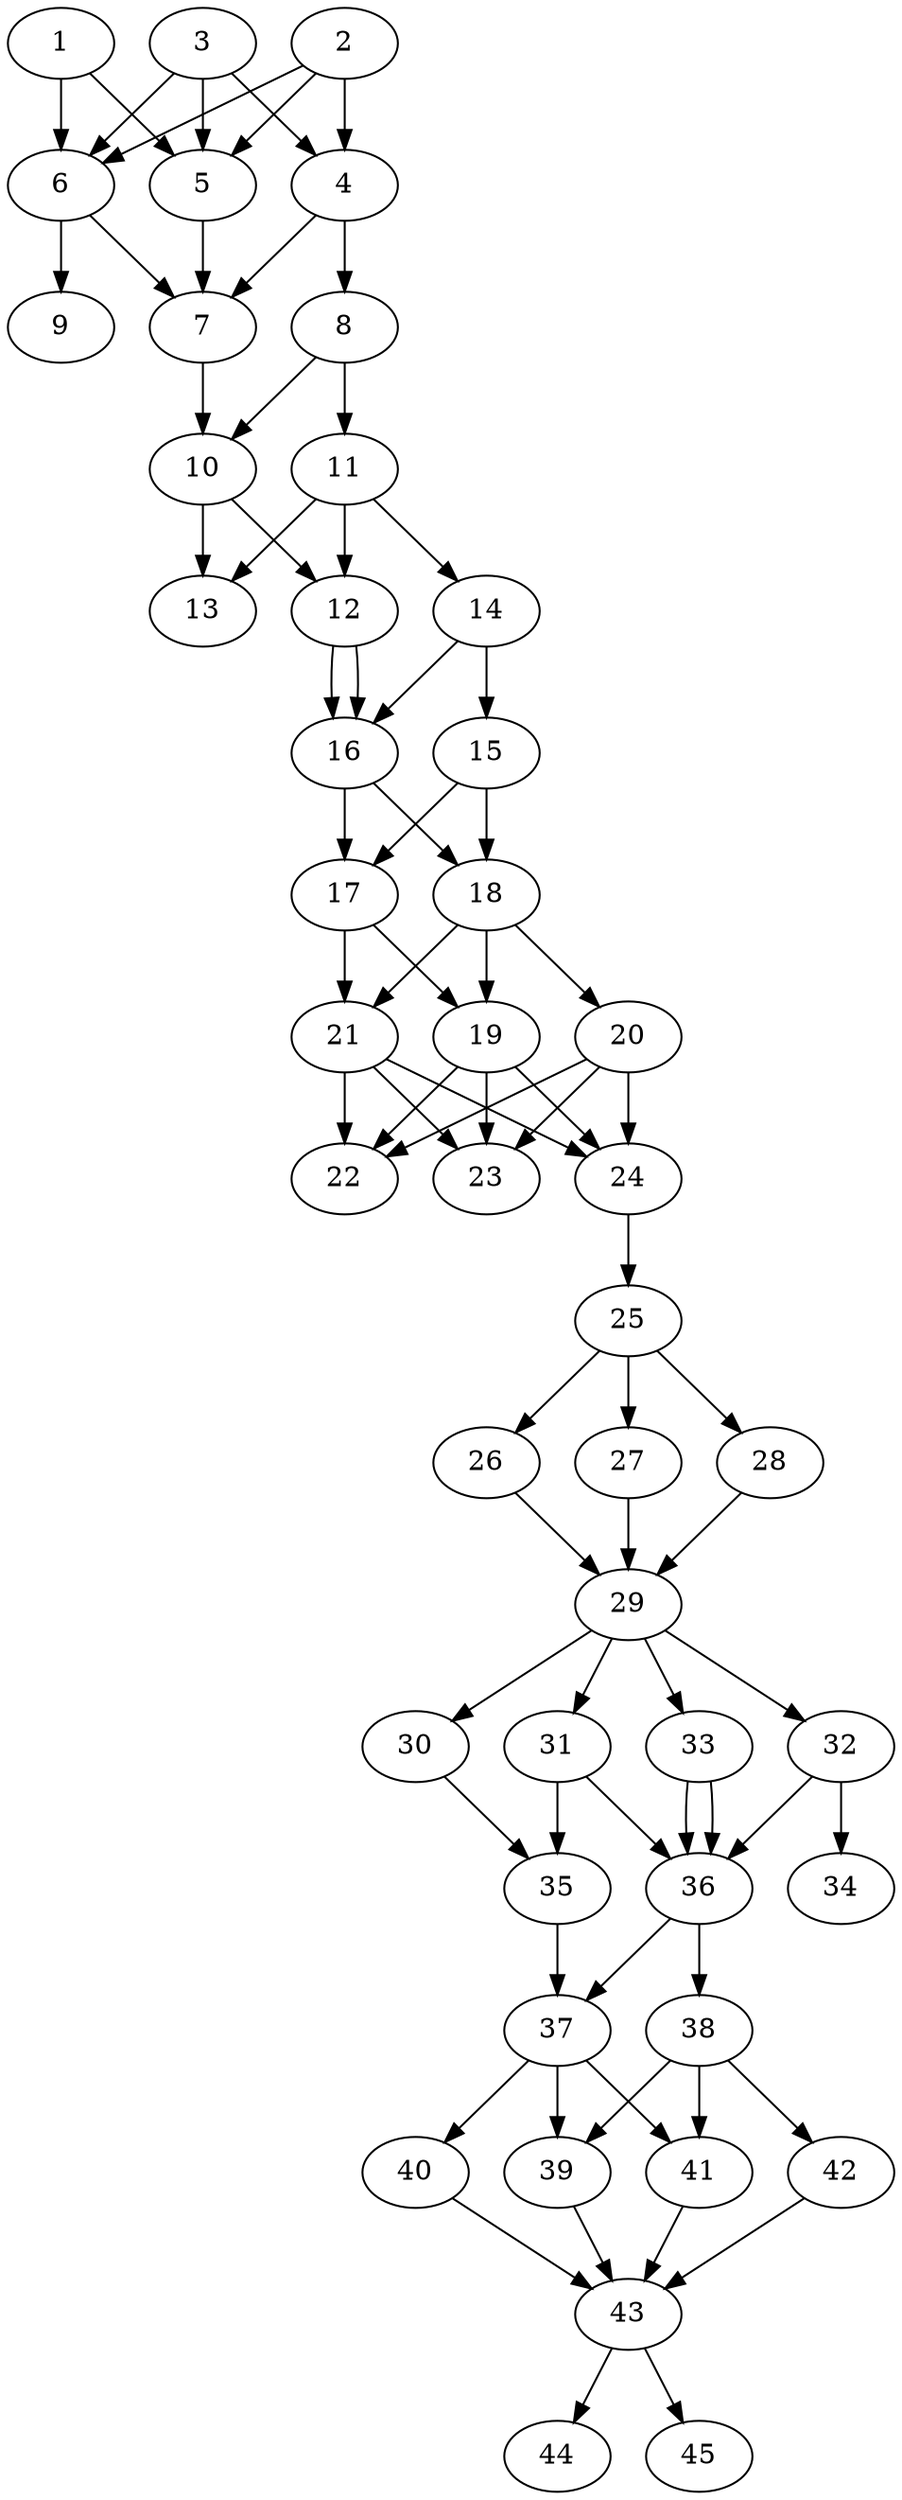 // DAG automatically generated by daggen at Thu Oct  3 14:07:24 2019
// ./daggen --dot -n 45 --ccr 0.5 --fat 0.3 --regular 0.5 --density 0.9 --mindata 5242880 --maxdata 52428800 
digraph G {
  1 [size="92631040", alpha="0.17", expect_size="46315520"] 
  1 -> 5 [size ="46315520"]
  1 -> 6 [size ="46315520"]
  2 [size="100960256", alpha="0.16", expect_size="50480128"] 
  2 -> 4 [size ="50480128"]
  2 -> 5 [size ="50480128"]
  2 -> 6 [size ="50480128"]
  3 [size="83755008", alpha="0.01", expect_size="41877504"] 
  3 -> 4 [size ="41877504"]
  3 -> 5 [size ="41877504"]
  3 -> 6 [size ="41877504"]
  4 [size="90361856", alpha="0.16", expect_size="45180928"] 
  4 -> 7 [size ="45180928"]
  4 -> 8 [size ="45180928"]
  5 [size="36655104", alpha="0.07", expect_size="18327552"] 
  5 -> 7 [size ="18327552"]
  6 [size="17283072", alpha="0.19", expect_size="8641536"] 
  6 -> 7 [size ="8641536"]
  6 -> 9 [size ="8641536"]
  7 [size="35028992", alpha="0.13", expect_size="17514496"] 
  7 -> 10 [size ="17514496"]
  8 [size="95485952", alpha="0.06", expect_size="47742976"] 
  8 -> 10 [size ="47742976"]
  8 -> 11 [size ="47742976"]
  9 [size="97515520", alpha="0.17", expect_size="48757760"] 
  10 [size="42395648", alpha="0.19", expect_size="21197824"] 
  10 -> 12 [size ="21197824"]
  10 -> 13 [size ="21197824"]
  11 [size="42018816", alpha="0.09", expect_size="21009408"] 
  11 -> 12 [size ="21009408"]
  11 -> 13 [size ="21009408"]
  11 -> 14 [size ="21009408"]
  12 [size="28792832", alpha="0.19", expect_size="14396416"] 
  12 -> 16 [size ="14396416"]
  12 -> 16 [size ="14396416"]
  13 [size="102270976", alpha="0.02", expect_size="51135488"] 
  14 [size="12980224", alpha="0.06", expect_size="6490112"] 
  14 -> 15 [size ="6490112"]
  14 -> 16 [size ="6490112"]
  15 [size="87287808", alpha="0.04", expect_size="43643904"] 
  15 -> 17 [size ="43643904"]
  15 -> 18 [size ="43643904"]
  16 [size="23613440", alpha="0.09", expect_size="11806720"] 
  16 -> 17 [size ="11806720"]
  16 -> 18 [size ="11806720"]
  17 [size="18880512", alpha="0.17", expect_size="9440256"] 
  17 -> 19 [size ="9440256"]
  17 -> 21 [size ="9440256"]
  18 [size="82003968", alpha="0.06", expect_size="41001984"] 
  18 -> 19 [size ="41001984"]
  18 -> 20 [size ="41001984"]
  18 -> 21 [size ="41001984"]
  19 [size="14981120", alpha="0.13", expect_size="7490560"] 
  19 -> 22 [size ="7490560"]
  19 -> 23 [size ="7490560"]
  19 -> 24 [size ="7490560"]
  20 [size="94582784", alpha="0.18", expect_size="47291392"] 
  20 -> 22 [size ="47291392"]
  20 -> 23 [size ="47291392"]
  20 -> 24 [size ="47291392"]
  21 [size="91015168", alpha="0.00", expect_size="45507584"] 
  21 -> 22 [size ="45507584"]
  21 -> 23 [size ="45507584"]
  21 -> 24 [size ="45507584"]
  22 [size="36935680", alpha="0.02", expect_size="18467840"] 
  23 [size="30218240", alpha="0.19", expect_size="15109120"] 
  24 [size="40622080", alpha="0.13", expect_size="20311040"] 
  24 -> 25 [size ="20311040"]
  25 [size="68937728", alpha="0.12", expect_size="34468864"] 
  25 -> 26 [size ="34468864"]
  25 -> 27 [size ="34468864"]
  25 -> 28 [size ="34468864"]
  26 [size="88274944", alpha="0.14", expect_size="44137472"] 
  26 -> 29 [size ="44137472"]
  27 [size="36456448", alpha="0.20", expect_size="18228224"] 
  27 -> 29 [size ="18228224"]
  28 [size="24178688", alpha="0.04", expect_size="12089344"] 
  28 -> 29 [size ="12089344"]
  29 [size="51451904", alpha="0.07", expect_size="25725952"] 
  29 -> 30 [size ="25725952"]
  29 -> 31 [size ="25725952"]
  29 -> 32 [size ="25725952"]
  29 -> 33 [size ="25725952"]
  30 [size="16873472", alpha="0.16", expect_size="8436736"] 
  30 -> 35 [size ="8436736"]
  31 [size="100308992", alpha="0.12", expect_size="50154496"] 
  31 -> 35 [size ="50154496"]
  31 -> 36 [size ="50154496"]
  32 [size="100790272", alpha="0.12", expect_size="50395136"] 
  32 -> 34 [size ="50395136"]
  32 -> 36 [size ="50395136"]
  33 [size="14419968", alpha="0.12", expect_size="7209984"] 
  33 -> 36 [size ="7209984"]
  33 -> 36 [size ="7209984"]
  34 [size="103211008", alpha="0.12", expect_size="51605504"] 
  35 [size="69554176", alpha="0.08", expect_size="34777088"] 
  35 -> 37 [size ="34777088"]
  36 [size="33992704", alpha="0.07", expect_size="16996352"] 
  36 -> 37 [size ="16996352"]
  36 -> 38 [size ="16996352"]
  37 [size="97693696", alpha="0.08", expect_size="48846848"] 
  37 -> 39 [size ="48846848"]
  37 -> 40 [size ="48846848"]
  37 -> 41 [size ="48846848"]
  38 [size="96460800", alpha="0.04", expect_size="48230400"] 
  38 -> 39 [size ="48230400"]
  38 -> 41 [size ="48230400"]
  38 -> 42 [size ="48230400"]
  39 [size="20924416", alpha="0.01", expect_size="10462208"] 
  39 -> 43 [size ="10462208"]
  40 [size="52486144", alpha="0.16", expect_size="26243072"] 
  40 -> 43 [size ="26243072"]
  41 [size="34310144", alpha="0.08", expect_size="17155072"] 
  41 -> 43 [size ="17155072"]
  42 [size="92305408", alpha="0.05", expect_size="46152704"] 
  42 -> 43 [size ="46152704"]
  43 [size="56035328", alpha="0.07", expect_size="28017664"] 
  43 -> 44 [size ="28017664"]
  43 -> 45 [size ="28017664"]
  44 [size="17285120", alpha="0.15", expect_size="8642560"] 
  45 [size="72923136", alpha="0.15", expect_size="36461568"] 
}
